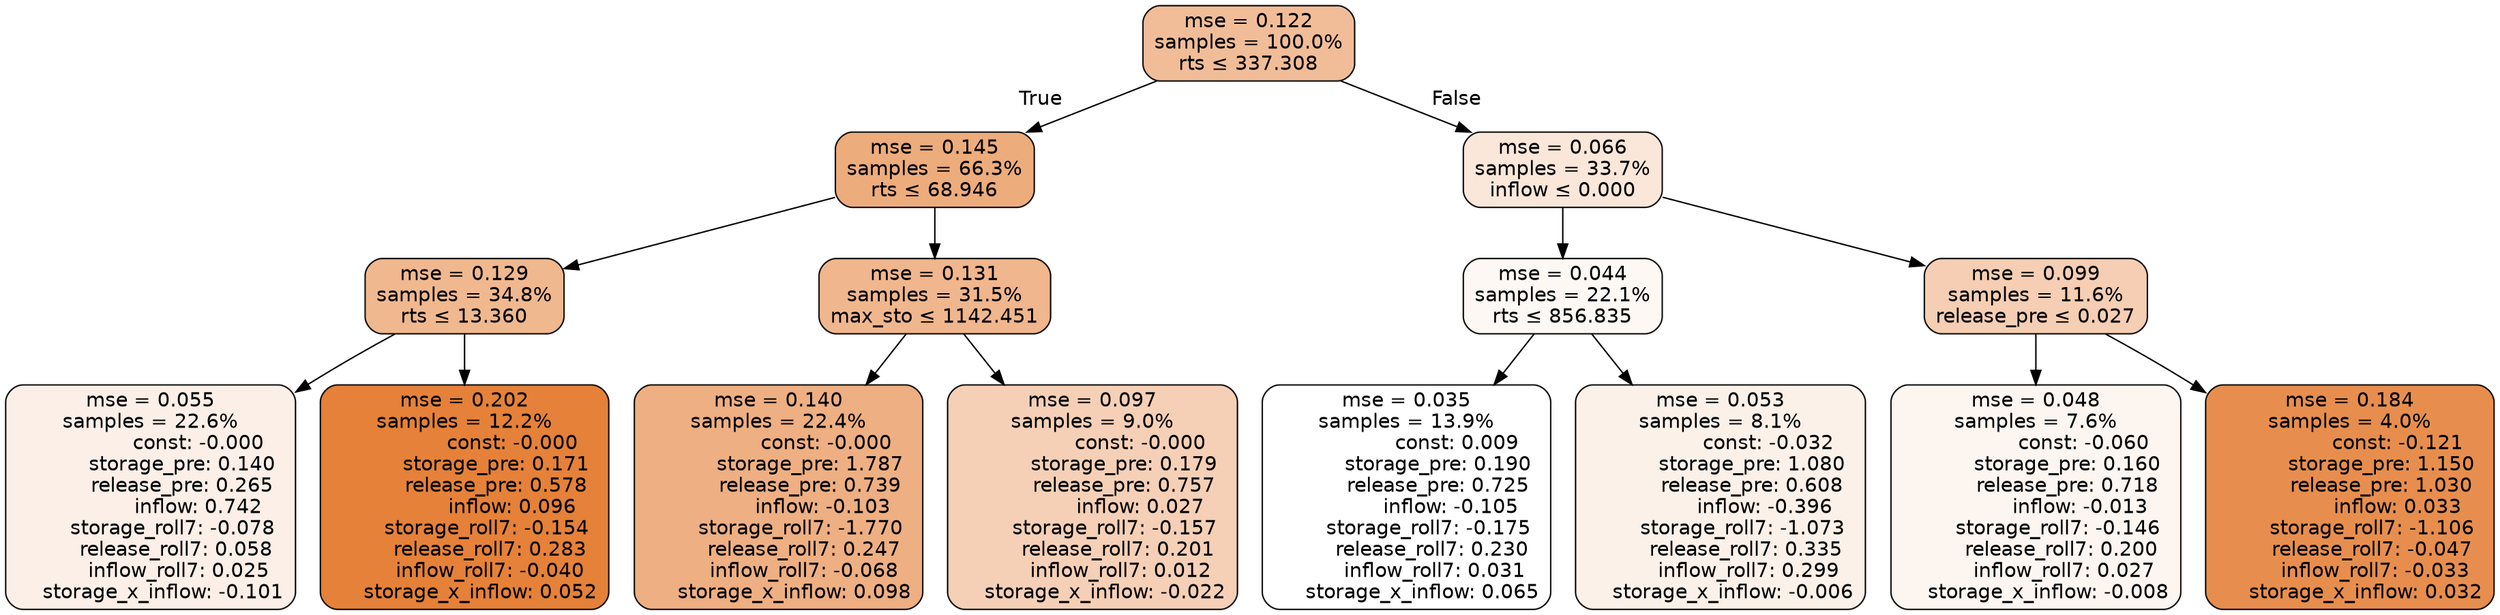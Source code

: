 digraph tree {
bgcolor="transparent"
node [shape=rectangle, style="filled, rounded", color="black", fontname=helvetica] ;
edge [fontname=helvetica] ;
	"0" [label="mse = 0.122
samples = 100.0%
rts &le; 337.308", fillcolor="#f1bd98"]
	"1" [label="mse = 0.145
samples = 66.3%
rts &le; 68.946", fillcolor="#edac7c"]
	"2" [label="mse = 0.129
samples = 34.8%
rts &le; 13.360", fillcolor="#f0b88f"]
	"3" [label="mse = 0.055
samples = 22.6%
               const: -0.000
          storage_pre: 0.140
          release_pre: 0.265
               inflow: 0.742
       storage_roll7: -0.078
        release_roll7: 0.058
         inflow_roll7: 0.025
    storage_x_inflow: -0.101", fillcolor="#fbefe7"]
	"4" [label="mse = 0.202
samples = 12.2%
               const: -0.000
          storage_pre: 0.171
          release_pre: 0.578
               inflow: 0.096
       storage_roll7: -0.154
        release_roll7: 0.283
        inflow_roll7: -0.040
     storage_x_inflow: 0.052", fillcolor="#e58139"]
	"5" [label="mse = 0.131
samples = 31.5%
max_sto &le; 1142.451", fillcolor="#f0b68d"]
	"6" [label="mse = 0.140
samples = 22.4%
               const: -0.000
          storage_pre: 1.787
          release_pre: 0.739
              inflow: -0.103
       storage_roll7: -1.770
        release_roll7: 0.247
        inflow_roll7: -0.068
     storage_x_inflow: 0.098", fillcolor="#eeaf82"]
	"7" [label="mse = 0.097
samples = 9.0%
               const: -0.000
          storage_pre: 0.179
          release_pre: 0.757
               inflow: 0.027
       storage_roll7: -0.157
        release_roll7: 0.201
         inflow_roll7: 0.012
    storage_x_inflow: -0.022", fillcolor="#f5d0b6"]
	"8" [label="mse = 0.066
samples = 33.7%
inflow &le; 0.000", fillcolor="#fae7da"]
	"9" [label="mse = 0.044
samples = 22.1%
rts &le; 856.835", fillcolor="#fdf8f4"]
	"10" [label="mse = 0.035
samples = 13.9%
                const: 0.009
          storage_pre: 0.190
          release_pre: 0.725
              inflow: -0.105
       storage_roll7: -0.175
        release_roll7: 0.230
         inflow_roll7: 0.031
     storage_x_inflow: 0.065", fillcolor="#ffffff"]
	"11" [label="mse = 0.053
samples = 8.1%
               const: -0.032
          storage_pre: 1.080
          release_pre: 0.608
              inflow: -0.396
       storage_roll7: -1.073
        release_roll7: 0.335
         inflow_roll7: 0.299
    storage_x_inflow: -0.006", fillcolor="#fcf1e9"]
	"12" [label="mse = 0.099
samples = 11.6%
release_pre &le; 0.027", fillcolor="#f5ceb3"]
	"13" [label="mse = 0.048
samples = 7.6%
               const: -0.060
          storage_pre: 0.160
          release_pre: 0.718
              inflow: -0.013
       storage_roll7: -0.146
        release_roll7: 0.200
         inflow_roll7: 0.027
    storage_x_inflow: -0.008", fillcolor="#fdf5f0"]
	"14" [label="mse = 0.184
samples = 4.0%
               const: -0.121
          storage_pre: 1.150
          release_pre: 1.030
               inflow: 0.033
       storage_roll7: -1.106
       release_roll7: -0.047
        inflow_roll7: -0.033
     storage_x_inflow: 0.032", fillcolor="#e78e4e"]

	"0" -> "1" [labeldistance=2.5, labelangle=45, headlabel="True"]
	"1" -> "2"
	"2" -> "3"
	"2" -> "4"
	"1" -> "5"
	"5" -> "6"
	"5" -> "7"
	"0" -> "8" [labeldistance=2.5, labelangle=-45, headlabel="False"]
	"8" -> "9"
	"9" -> "10"
	"9" -> "11"
	"8" -> "12"
	"12" -> "13"
	"12" -> "14"
}